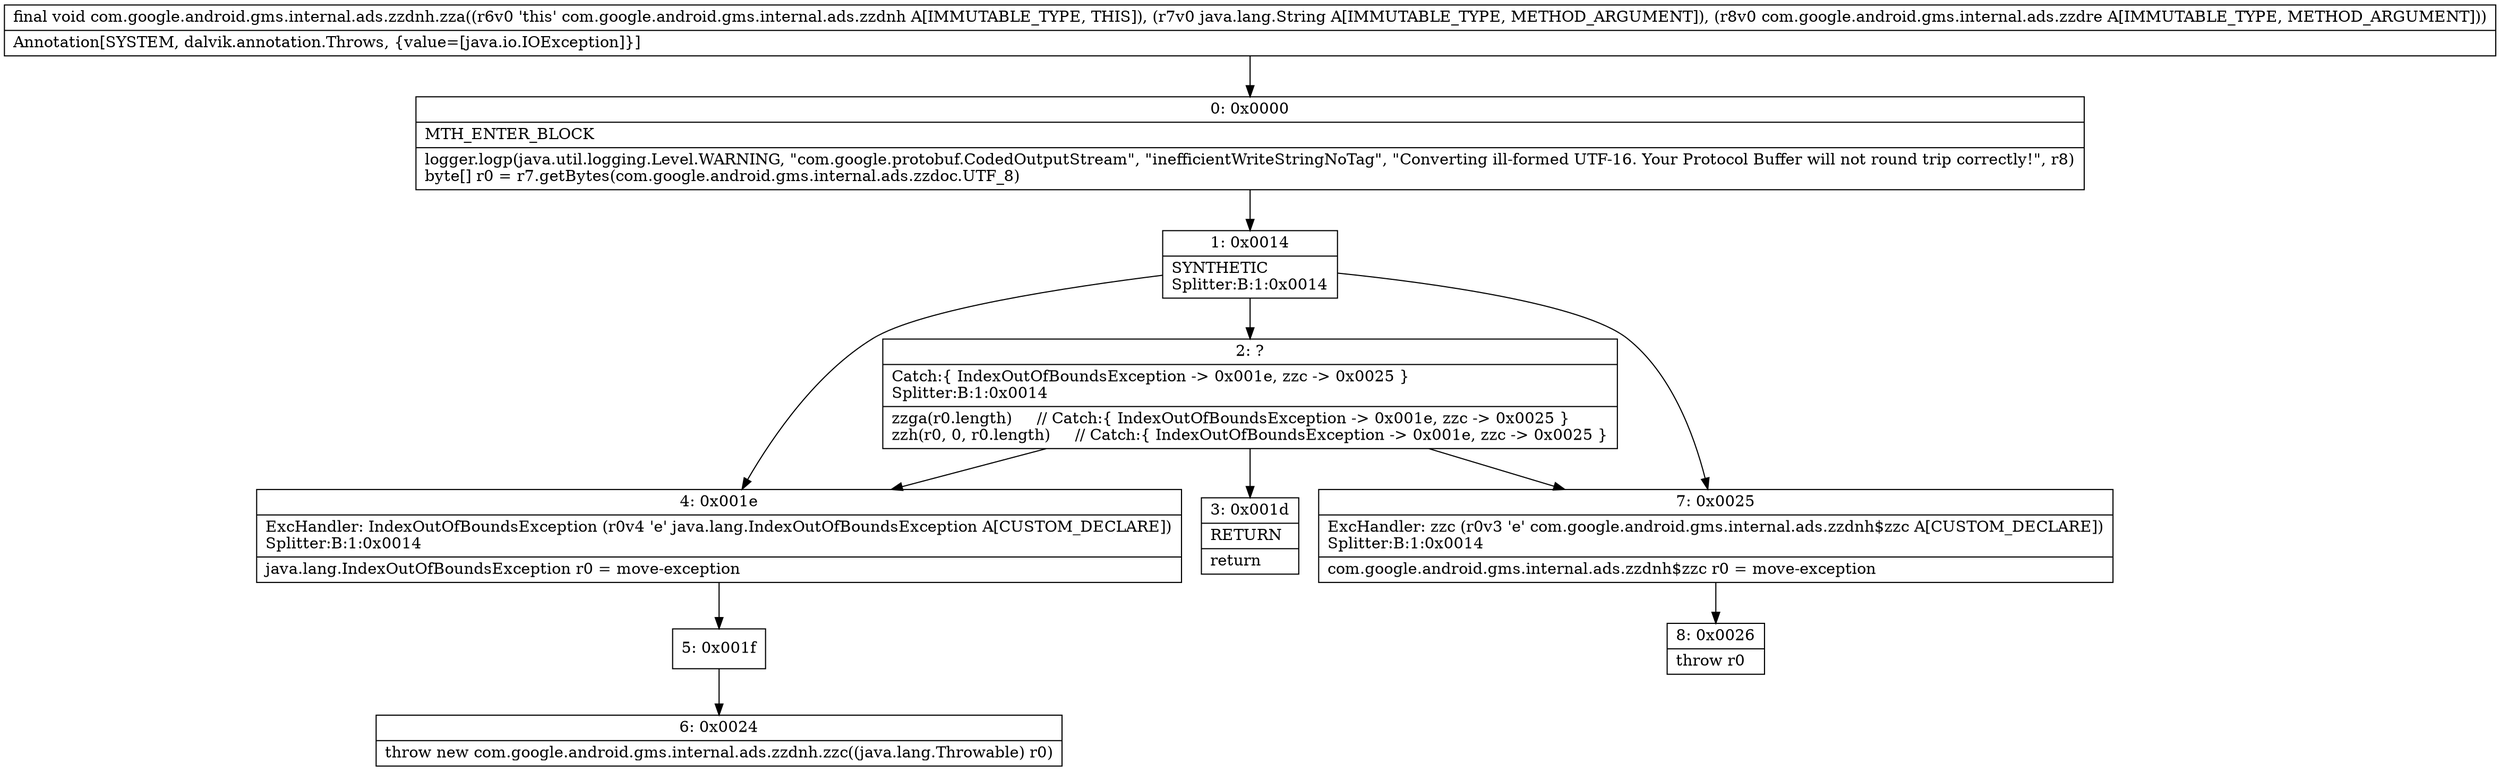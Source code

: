 digraph "CFG forcom.google.android.gms.internal.ads.zzdnh.zza(Ljava\/lang\/String;Lcom\/google\/android\/gms\/internal\/ads\/zzdre;)V" {
Node_0 [shape=record,label="{0\:\ 0x0000|MTH_ENTER_BLOCK\l|logger.logp(java.util.logging.Level.WARNING, \"com.google.protobuf.CodedOutputStream\", \"inefficientWriteStringNoTag\", \"Converting ill\-formed UTF\-16. Your Protocol Buffer will not round trip correctly!\", r8)\lbyte[] r0 = r7.getBytes(com.google.android.gms.internal.ads.zzdoc.UTF_8)\l}"];
Node_1 [shape=record,label="{1\:\ 0x0014|SYNTHETIC\lSplitter:B:1:0x0014\l}"];
Node_2 [shape=record,label="{2\:\ ?|Catch:\{ IndexOutOfBoundsException \-\> 0x001e, zzc \-\> 0x0025 \}\lSplitter:B:1:0x0014\l|zzga(r0.length)     \/\/ Catch:\{ IndexOutOfBoundsException \-\> 0x001e, zzc \-\> 0x0025 \}\lzzh(r0, 0, r0.length)     \/\/ Catch:\{ IndexOutOfBoundsException \-\> 0x001e, zzc \-\> 0x0025 \}\l}"];
Node_3 [shape=record,label="{3\:\ 0x001d|RETURN\l|return\l}"];
Node_4 [shape=record,label="{4\:\ 0x001e|ExcHandler: IndexOutOfBoundsException (r0v4 'e' java.lang.IndexOutOfBoundsException A[CUSTOM_DECLARE])\lSplitter:B:1:0x0014\l|java.lang.IndexOutOfBoundsException r0 = move\-exception\l}"];
Node_5 [shape=record,label="{5\:\ 0x001f}"];
Node_6 [shape=record,label="{6\:\ 0x0024|throw new com.google.android.gms.internal.ads.zzdnh.zzc((java.lang.Throwable) r0)\l}"];
Node_7 [shape=record,label="{7\:\ 0x0025|ExcHandler: zzc (r0v3 'e' com.google.android.gms.internal.ads.zzdnh$zzc A[CUSTOM_DECLARE])\lSplitter:B:1:0x0014\l|com.google.android.gms.internal.ads.zzdnh$zzc r0 = move\-exception\l}"];
Node_8 [shape=record,label="{8\:\ 0x0026|throw r0\l}"];
MethodNode[shape=record,label="{final void com.google.android.gms.internal.ads.zzdnh.zza((r6v0 'this' com.google.android.gms.internal.ads.zzdnh A[IMMUTABLE_TYPE, THIS]), (r7v0 java.lang.String A[IMMUTABLE_TYPE, METHOD_ARGUMENT]), (r8v0 com.google.android.gms.internal.ads.zzdre A[IMMUTABLE_TYPE, METHOD_ARGUMENT]))  | Annotation[SYSTEM, dalvik.annotation.Throws, \{value=[java.io.IOException]\}]\l}"];
MethodNode -> Node_0;
Node_0 -> Node_1;
Node_1 -> Node_2;
Node_1 -> Node_4;
Node_1 -> Node_7;
Node_2 -> Node_3;
Node_2 -> Node_4;
Node_2 -> Node_7;
Node_4 -> Node_5;
Node_5 -> Node_6;
Node_7 -> Node_8;
}

